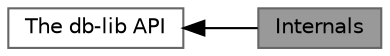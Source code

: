 digraph "Internals"
{
 // LATEX_PDF_SIZE
  bgcolor="transparent";
  edge [fontname=Helvetica,fontsize=10,labelfontname=Helvetica,labelfontsize=10];
  node [fontname=Helvetica,fontsize=10,shape=box,height=0.2,width=0.4];
  rankdir=LR;
  Node2 [id="Node000002",label="The db-lib API",height=0.2,width=0.4,color="grey40", fillcolor="white", style="filled",URL="$a00574.html",tooltip="Functions callable by db-lib client programs."];
  Node1 [id="Node000001",label="Internals",height=0.2,width=0.4,color="gray40", fillcolor="grey60", style="filled", fontcolor="black",tooltip="Functions called within db-lib for self-help."];
  Node2->Node1 [shape=plaintext, dir="back", style="solid"];
}

